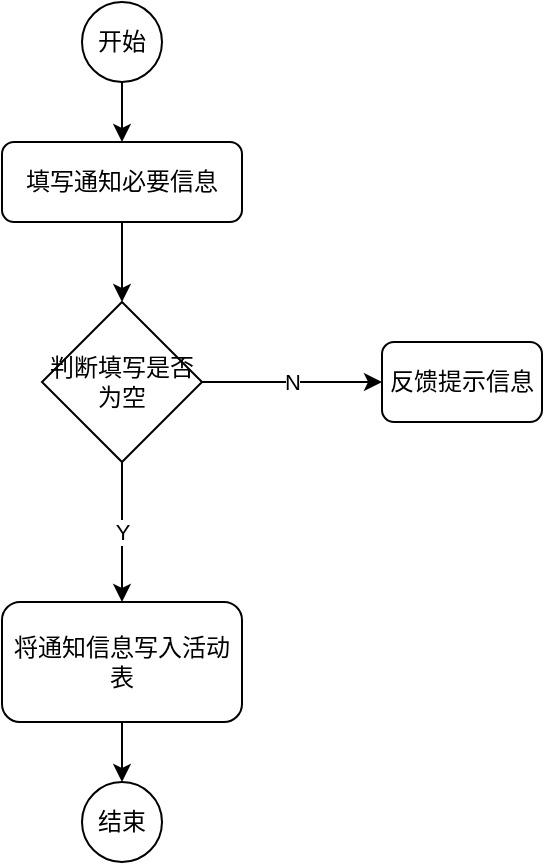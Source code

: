 <mxfile version="13.5.1" type="device"><diagram id="C5RBs43oDa-KdzZeNtuy" name="Page-1"><mxGraphModel dx="1264" dy="601" grid="1" gridSize="10" guides="1" tooltips="1" connect="1" arrows="1" fold="1" page="1" pageScale="1" pageWidth="827" pageHeight="1169" math="0" shadow="0"><root><mxCell id="WIyWlLk6GJQsqaUBKTNV-0"/><mxCell id="WIyWlLk6GJQsqaUBKTNV-1" parent="WIyWlLk6GJQsqaUBKTNV-0"/><mxCell id="_sa09yQOSOA-4vEGGcXH-6" style="edgeStyle=orthogonalEdgeStyle;rounded=0;orthogonalLoop=1;jettySize=auto;html=1;entryX=0.5;entryY=0;entryDx=0;entryDy=0;" parent="WIyWlLk6GJQsqaUBKTNV-1" source="FSFEE5poelil8hjT2dhu-1" target="_sa09yQOSOA-4vEGGcXH-5" edge="1"><mxGeometry relative="1" as="geometry"/></mxCell><mxCell id="FSFEE5poelil8hjT2dhu-1" value="填写通知必要信息" style="rounded=1;whiteSpace=wrap;html=1;fontSize=12;glass=0;strokeWidth=1;shadow=0;" parent="WIyWlLk6GJQsqaUBKTNV-1" vertex="1"><mxGeometry x="200" y="130" width="120" height="40" as="geometry"/></mxCell><mxCell id="_sa09yQOSOA-4vEGGcXH-16" value="N" style="edgeStyle=orthogonalEdgeStyle;rounded=0;orthogonalLoop=1;jettySize=auto;html=1;" parent="WIyWlLk6GJQsqaUBKTNV-1" source="_sa09yQOSOA-4vEGGcXH-5" target="_sa09yQOSOA-4vEGGcXH-10" edge="1"><mxGeometry relative="1" as="geometry"/></mxCell><mxCell id="J2zAqMywhuaYavS3w4Mv-0" value="Y" style="edgeStyle=orthogonalEdgeStyle;rounded=0;orthogonalLoop=1;jettySize=auto;html=1;" parent="WIyWlLk6GJQsqaUBKTNV-1" source="_sa09yQOSOA-4vEGGcXH-5" target="_sa09yQOSOA-4vEGGcXH-13" edge="1"><mxGeometry relative="1" as="geometry"/></mxCell><mxCell id="_sa09yQOSOA-4vEGGcXH-5" value="判断填写是否为空" style="rhombus;whiteSpace=wrap;html=1;" parent="WIyWlLk6GJQsqaUBKTNV-1" vertex="1"><mxGeometry x="220" y="210" width="80" height="80" as="geometry"/></mxCell><mxCell id="_sa09yQOSOA-4vEGGcXH-10" value="反馈提示信息" style="rounded=1;whiteSpace=wrap;html=1;fontSize=12;glass=0;strokeWidth=1;shadow=0;" parent="WIyWlLk6GJQsqaUBKTNV-1" vertex="1"><mxGeometry x="390" y="230" width="80" height="40" as="geometry"/></mxCell><mxCell id="ZE_ik8lSDuvE-SoY-Kt5-3" style="edgeStyle=orthogonalEdgeStyle;rounded=0;orthogonalLoop=1;jettySize=auto;html=1;entryX=0.5;entryY=0;entryDx=0;entryDy=0;" edge="1" parent="WIyWlLk6GJQsqaUBKTNV-1" source="_sa09yQOSOA-4vEGGcXH-13" target="ZE_ik8lSDuvE-SoY-Kt5-0"><mxGeometry relative="1" as="geometry"/></mxCell><mxCell id="_sa09yQOSOA-4vEGGcXH-13" value="将通知信息写入活动表" style="rounded=1;whiteSpace=wrap;html=1;fontSize=12;glass=0;strokeWidth=1;shadow=0;" parent="WIyWlLk6GJQsqaUBKTNV-1" vertex="1"><mxGeometry x="200" y="360" width="120" height="60" as="geometry"/></mxCell><mxCell id="ZE_ik8lSDuvE-SoY-Kt5-0" value="结束" style="ellipse;whiteSpace=wrap;html=1;aspect=fixed;" vertex="1" parent="WIyWlLk6GJQsqaUBKTNV-1"><mxGeometry x="240" y="450" width="40" height="40" as="geometry"/></mxCell><mxCell id="ZE_ik8lSDuvE-SoY-Kt5-2" style="edgeStyle=orthogonalEdgeStyle;rounded=0;orthogonalLoop=1;jettySize=auto;html=1;entryX=0.5;entryY=0;entryDx=0;entryDy=0;" edge="1" parent="WIyWlLk6GJQsqaUBKTNV-1" source="ZE_ik8lSDuvE-SoY-Kt5-1" target="FSFEE5poelil8hjT2dhu-1"><mxGeometry relative="1" as="geometry"/></mxCell><mxCell id="ZE_ik8lSDuvE-SoY-Kt5-1" value="开始" style="ellipse;whiteSpace=wrap;html=1;aspect=fixed;" vertex="1" parent="WIyWlLk6GJQsqaUBKTNV-1"><mxGeometry x="240" y="60" width="40" height="40" as="geometry"/></mxCell></root></mxGraphModel></diagram></mxfile>